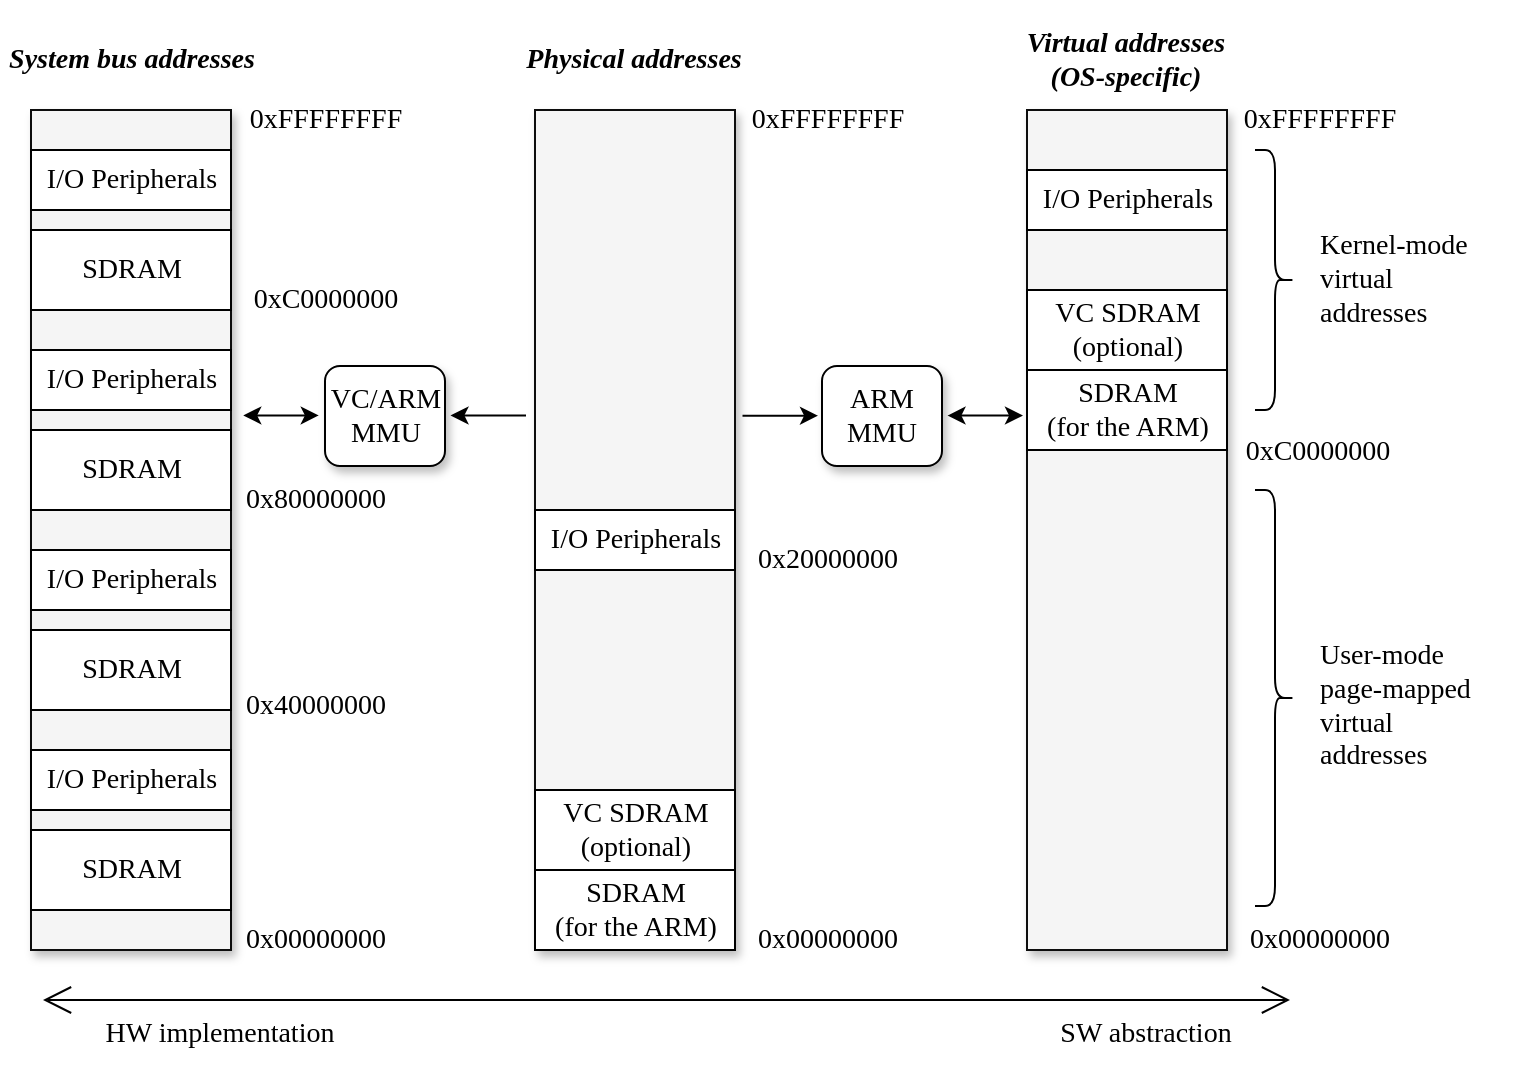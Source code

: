 <mxfile version="22.1.15" type="device">
  <diagram name="Page-1" id="rF_JisAr9NftX0KLJ7tZ">
    <mxGraphModel dx="1418" dy="828" grid="1" gridSize="10" guides="1" tooltips="1" connect="1" arrows="1" fold="1" page="1" pageScale="1" pageWidth="850" pageHeight="1100" math="0" shadow="0">
      <root>
        <mxCell id="0" />
        <mxCell id="1" parent="0" />
        <mxCell id="chbkdglr7W8zsBIJW56T-53" value="0x80000000" style="text;html=1;strokeColor=none;fillColor=none;align=center;verticalAlign=middle;whiteSpace=wrap;rounded=0;fontFamily=Computer Modern;fontSize=14;" parent="1" vertex="1">
          <mxGeometry x="180.5" y="250" width="90" height="30" as="geometry" />
        </mxCell>
        <mxCell id="chbkdglr7W8zsBIJW56T-2" value="" style="rounded=0;whiteSpace=wrap;html=1;fillColor=#f5f5f5;fontColor=#333333;strokeColor=#0D0D0D;fontFamily=Computer Modern;shadow=1;fontSize=14;" parent="1" vertex="1">
          <mxGeometry x="581.5" y="70" width="100" height="420" as="geometry" />
        </mxCell>
        <mxCell id="chbkdglr7W8zsBIJW56T-1" value="I/O Peripherals" style="rounded=0;whiteSpace=wrap;html=1;fontFamily=Computer Modern;fontSize=14;" parent="1" vertex="1">
          <mxGeometry x="581.5" y="100" width="100" height="30" as="geometry" />
        </mxCell>
        <mxCell id="chbkdglr7W8zsBIJW56T-3" value="VC SDRAM&lt;br style=&quot;font-size: 14px;&quot;&gt;(optional)" style="rounded=0;whiteSpace=wrap;html=1;fontFamily=Computer Modern;fontSize=14;" parent="1" vertex="1">
          <mxGeometry x="581.5" y="160" width="100" height="40" as="geometry" />
        </mxCell>
        <mxCell id="chbkdglr7W8zsBIJW56T-4" value="SDRAM&lt;br style=&quot;font-size: 14px;&quot;&gt;(for the ARM)" style="rounded=0;whiteSpace=wrap;html=1;fontFamily=Computer Modern;fontSize=14;" parent="1" vertex="1">
          <mxGeometry x="581.5" y="200" width="100" height="40" as="geometry" />
        </mxCell>
        <mxCell id="chbkdglr7W8zsBIJW56T-5" value="0xFFFFFFFF" style="text;html=1;strokeColor=none;fillColor=none;align=center;verticalAlign=middle;whiteSpace=wrap;rounded=0;fontFamily=Computer Modern;fontSize=14;" parent="1" vertex="1">
          <mxGeometry x="682.5" y="60" width="90" height="30" as="geometry" />
        </mxCell>
        <mxCell id="chbkdglr7W8zsBIJW56T-6" value="0x00000000" style="text;html=1;strokeColor=none;fillColor=none;align=center;verticalAlign=middle;whiteSpace=wrap;rounded=0;fontFamily=Computer Modern;fontSize=14;" parent="1" vertex="1">
          <mxGeometry x="682.5" y="470" width="90" height="30" as="geometry" />
        </mxCell>
        <mxCell id="chbkdglr7W8zsBIJW56T-11" value="" style="shape=curlyBracket;whiteSpace=wrap;html=1;rounded=1;flipH=1;labelPosition=right;verticalLabelPosition=middle;align=left;verticalAlign=middle;fontFamily=Computer Modern;fontSize=14;" parent="1" vertex="1">
          <mxGeometry x="695.5" y="260" width="20" height="208" as="geometry" />
        </mxCell>
        <mxCell id="chbkdglr7W8zsBIJW56T-12" value="User-mode &lt;br&gt;page-mapped virtual &lt;br&gt;addresses" style="text;html=1;strokeColor=none;fillColor=none;align=left;verticalAlign=middle;whiteSpace=wrap;rounded=0;fontFamily=Computer Modern;fontSize=14;" parent="1" vertex="1">
          <mxGeometry x="725.5" y="333" width="110" height="70" as="geometry" />
        </mxCell>
        <mxCell id="chbkdglr7W8zsBIJW56T-13" value="" style="shape=curlyBracket;whiteSpace=wrap;html=1;rounded=1;flipH=1;labelPosition=right;verticalLabelPosition=middle;align=left;verticalAlign=middle;fontFamily=Computer Modern;fontSize=14;" parent="1" vertex="1">
          <mxGeometry x="695.5" y="90" width="20" height="130" as="geometry" />
        </mxCell>
        <mxCell id="chbkdglr7W8zsBIJW56T-15" value="Kernel-mode &lt;br style=&quot;font-size: 14px;&quot;&gt;virtual &lt;br&gt;addresses" style="text;html=1;strokeColor=none;fillColor=none;align=left;verticalAlign=middle;whiteSpace=wrap;rounded=0;fontFamily=Computer Modern;fontSize=14;" parent="1" vertex="1">
          <mxGeometry x="725.5" y="120" width="110" height="70" as="geometry" />
        </mxCell>
        <mxCell id="chbkdglr7W8zsBIJW56T-17" value="ARM &lt;br style=&quot;font-size: 14px;&quot;&gt;MMU" style="rounded=1;whiteSpace=wrap;html=1;fontFamily=Computer Modern;shadow=1;fontSize=14;" parent="1" vertex="1">
          <mxGeometry x="479" y="198" width="60" height="50" as="geometry" />
        </mxCell>
        <mxCell id="chbkdglr7W8zsBIJW56T-19" value="" style="rounded=0;whiteSpace=wrap;html=1;fillColor=#f5f5f5;fontColor=#333333;strokeColor=#0D0D0D;fontFamily=Computer Modern;shadow=1;fontSize=14;" parent="1" vertex="1">
          <mxGeometry x="335.5" y="70" width="100" height="420" as="geometry" />
        </mxCell>
        <mxCell id="chbkdglr7W8zsBIJW56T-20" value="I/O Peripherals" style="rounded=0;whiteSpace=wrap;html=1;fontFamily=Computer Modern;fontSize=14;" parent="1" vertex="1">
          <mxGeometry x="335.5" y="270" width="100" height="30" as="geometry" />
        </mxCell>
        <mxCell id="chbkdglr7W8zsBIJW56T-21" value="VC SDRAM&lt;br style=&quot;font-size: 14px;&quot;&gt;(optional)" style="rounded=0;whiteSpace=wrap;html=1;fontFamily=Computer Modern;fontSize=14;" parent="1" vertex="1">
          <mxGeometry x="335.5" y="410" width="100" height="40" as="geometry" />
        </mxCell>
        <mxCell id="chbkdglr7W8zsBIJW56T-22" value="SDRAM&lt;br style=&quot;font-size: 14px;&quot;&gt;(for the ARM)" style="rounded=0;whiteSpace=wrap;html=1;fontFamily=Computer Modern;fontSize=14;" parent="1" vertex="1">
          <mxGeometry x="335.5" y="450" width="100" height="40" as="geometry" />
        </mxCell>
        <mxCell id="chbkdglr7W8zsBIJW56T-23" value="0xFFFFFFFF" style="text;html=1;strokeColor=none;fillColor=none;align=center;verticalAlign=middle;whiteSpace=wrap;rounded=0;fontFamily=Computer Modern;fontSize=14;" parent="1" vertex="1">
          <mxGeometry x="436.5" y="60" width="90" height="30" as="geometry" />
        </mxCell>
        <mxCell id="chbkdglr7W8zsBIJW56T-24" value="0x00000000" style="text;html=1;strokeColor=none;fillColor=none;align=center;verticalAlign=middle;whiteSpace=wrap;rounded=0;fontFamily=Computer Modern;fontSize=14;" parent="1" vertex="1">
          <mxGeometry x="436.5" y="470" width="90" height="30" as="geometry" />
        </mxCell>
        <mxCell id="chbkdglr7W8zsBIJW56T-26" value="0x20000000" style="text;html=1;strokeColor=none;fillColor=none;align=center;verticalAlign=middle;whiteSpace=wrap;rounded=0;fontFamily=Computer Modern;fontSize=14;" parent="1" vertex="1">
          <mxGeometry x="436.5" y="280" width="90" height="30" as="geometry" />
        </mxCell>
        <mxCell id="chbkdglr7W8zsBIJW56T-27" value="" style="rounded=0;whiteSpace=wrap;html=1;fillColor=#f5f5f5;fontColor=#333333;strokeColor=#0D0D0D;fontFamily=Computer Modern;shadow=1;fontSize=14;" parent="1" vertex="1">
          <mxGeometry x="83.5" y="70" width="100" height="420" as="geometry" />
        </mxCell>
        <mxCell id="chbkdglr7W8zsBIJW56T-31" value="0xFFFFFFFF" style="text;html=1;strokeColor=none;fillColor=none;align=center;verticalAlign=middle;whiteSpace=wrap;rounded=0;fontFamily=Computer Modern;fontSize=14;" parent="1" vertex="1">
          <mxGeometry x="185.5" y="60" width="90" height="30" as="geometry" />
        </mxCell>
        <mxCell id="chbkdglr7W8zsBIJW56T-32" value="0x00000000" style="text;html=1;strokeColor=none;fillColor=none;align=center;verticalAlign=middle;whiteSpace=wrap;rounded=0;fontFamily=Computer Modern;fontSize=14;" parent="1" vertex="1">
          <mxGeometry x="180.5" y="470" width="90" height="30" as="geometry" />
        </mxCell>
        <mxCell id="chbkdglr7W8zsBIJW56T-34" value="0x40000000" style="text;html=1;strokeColor=none;fillColor=none;align=center;verticalAlign=middle;whiteSpace=wrap;rounded=0;fontFamily=Computer Modern;fontSize=14;" parent="1" vertex="1">
          <mxGeometry x="180.5" y="353" width="90" height="30" as="geometry" />
        </mxCell>
        <mxCell id="chbkdglr7W8zsBIJW56T-35" value="VC/ARM &lt;br style=&quot;font-size: 14px;&quot;&gt;MMU" style="rounded=1;whiteSpace=wrap;html=1;fontFamily=Computer Modern;shadow=1;fontSize=14;" parent="1" vertex="1">
          <mxGeometry x="230.5" y="198" width="60" height="50" as="geometry" />
        </mxCell>
        <mxCell id="chbkdglr7W8zsBIJW56T-37" value="I/O Peripherals" style="rounded=0;whiteSpace=wrap;html=1;fontFamily=Computer Modern;fontSize=14;" parent="1" vertex="1">
          <mxGeometry x="83.5" y="90" width="100" height="30" as="geometry" />
        </mxCell>
        <mxCell id="chbkdglr7W8zsBIJW56T-39" value="SDRAM" style="rounded=0;whiteSpace=wrap;html=1;fontFamily=Computer Modern;fontSize=14;" parent="1" vertex="1">
          <mxGeometry x="83.5" y="130" width="100" height="40" as="geometry" />
        </mxCell>
        <mxCell id="chbkdglr7W8zsBIJW56T-45" value="I/O Peripherals" style="rounded=0;whiteSpace=wrap;html=1;fontFamily=Computer Modern;fontSize=14;" parent="1" vertex="1">
          <mxGeometry x="83.5" y="190" width="100" height="30" as="geometry" />
        </mxCell>
        <mxCell id="chbkdglr7W8zsBIJW56T-46" value="SDRAM" style="rounded=0;whiteSpace=wrap;html=1;fontFamily=Computer Modern;fontSize=14;" parent="1" vertex="1">
          <mxGeometry x="83.5" y="230" width="100" height="40" as="geometry" />
        </mxCell>
        <mxCell id="chbkdglr7W8zsBIJW56T-47" value="I/O Peripherals" style="rounded=0;whiteSpace=wrap;html=1;fontFamily=Computer Modern;fontSize=14;" parent="1" vertex="1">
          <mxGeometry x="83.5" y="290" width="100" height="30" as="geometry" />
        </mxCell>
        <mxCell id="chbkdglr7W8zsBIJW56T-48" value="SDRAM" style="rounded=0;whiteSpace=wrap;html=1;fontFamily=Computer Modern;fontSize=14;" parent="1" vertex="1">
          <mxGeometry x="83.5" y="330" width="100" height="40" as="geometry" />
        </mxCell>
        <mxCell id="chbkdglr7W8zsBIJW56T-49" value="I/O Peripherals" style="rounded=0;whiteSpace=wrap;html=1;fontFamily=Computer Modern;fontSize=14;" parent="1" vertex="1">
          <mxGeometry x="83.5" y="390" width="100" height="30" as="geometry" />
        </mxCell>
        <mxCell id="chbkdglr7W8zsBIJW56T-50" value="SDRAM" style="rounded=0;whiteSpace=wrap;html=1;fontFamily=Computer Modern;fontSize=14;" parent="1" vertex="1">
          <mxGeometry x="83.5" y="430" width="100" height="40" as="geometry" />
        </mxCell>
        <mxCell id="chbkdglr7W8zsBIJW56T-54" value="0xC0000000" style="text;html=1;strokeColor=none;fillColor=none;align=center;verticalAlign=middle;whiteSpace=wrap;rounded=0;fontFamily=Computer Modern;fontSize=14;" parent="1" vertex="1">
          <mxGeometry x="185.5" y="150" width="90" height="30" as="geometry" />
        </mxCell>
        <mxCell id="chbkdglr7W8zsBIJW56T-55" value="System bus addresses" style="text;html=1;strokeColor=none;fillColor=none;align=center;verticalAlign=middle;whiteSpace=wrap;rounded=0;fontFamily=Computer Modern;fontStyle=3;fontSize=14;" parent="1" vertex="1">
          <mxGeometry x="68.5" y="30" width="130" height="30" as="geometry" />
        </mxCell>
        <mxCell id="chbkdglr7W8zsBIJW56T-56" value="Physical addresses" style="text;html=1;strokeColor=none;fillColor=none;align=center;verticalAlign=middle;whiteSpace=wrap;rounded=0;fontFamily=Computer Modern;fontStyle=3;fontSize=14;" parent="1" vertex="1">
          <mxGeometry x="326.38" y="30" width="118.25" height="30" as="geometry" />
        </mxCell>
        <mxCell id="chbkdglr7W8zsBIJW56T-57" value="Virtual addresses&lt;br&gt;(OS-specific)" style="text;html=1;strokeColor=none;fillColor=none;align=center;verticalAlign=middle;whiteSpace=wrap;rounded=0;fontFamily=Computer Modern;fontStyle=3;fontSize=14;" parent="1" vertex="1">
          <mxGeometry x="575.32" y="15" width="112.37" height="60" as="geometry" />
        </mxCell>
        <mxCell id="chbkdglr7W8zsBIJW56T-59" value="" style="endArrow=classic;startArrow=classic;html=1;rounded=0;fontSize=14;" parent="1" edge="1">
          <mxGeometry width="50" height="50" relative="1" as="geometry">
            <mxPoint x="541.75" y="222.79" as="sourcePoint" />
            <mxPoint x="579.5" y="222.79" as="targetPoint" />
          </mxGeometry>
        </mxCell>
        <mxCell id="chbkdglr7W8zsBIJW56T-60" value="" style="endArrow=classic;startArrow=none;html=1;rounded=0;startFill=0;fontSize=14;" parent="1" edge="1">
          <mxGeometry width="50" height="50" relative="1" as="geometry">
            <mxPoint x="439.25" y="222.83" as="sourcePoint" />
            <mxPoint x="477" y="222.83" as="targetPoint" />
          </mxGeometry>
        </mxCell>
        <mxCell id="chbkdglr7W8zsBIJW56T-62" value="" style="endArrow=classic;startArrow=classic;html=1;rounded=0;fontSize=14;" parent="1" edge="1">
          <mxGeometry width="50" height="50" relative="1" as="geometry">
            <mxPoint x="189.63" y="222.71" as="sourcePoint" />
            <mxPoint x="227.38" y="222.71" as="targetPoint" />
          </mxGeometry>
        </mxCell>
        <mxCell id="chbkdglr7W8zsBIJW56T-64" value="" style="endArrow=none;startArrow=classic;html=1;rounded=0;endFill=0;fontSize=14;" parent="1" edge="1">
          <mxGeometry width="50" height="50" relative="1" as="geometry">
            <mxPoint x="293.25" y="222.71" as="sourcePoint" />
            <mxPoint x="331" y="222.71" as="targetPoint" />
          </mxGeometry>
        </mxCell>
        <mxCell id="chbkdglr7W8zsBIJW56T-65" value="0xC0000000" style="text;html=1;strokeColor=none;fillColor=none;align=center;verticalAlign=middle;whiteSpace=wrap;rounded=0;fontFamily=Computer Modern;fontSize=14;" parent="1" vertex="1">
          <mxGeometry x="681.5" y="226" width="90" height="30" as="geometry" />
        </mxCell>
        <mxCell id="chbkdglr7W8zsBIJW56T-69" value="" style="endArrow=open;endFill=1;endSize=12;html=1;rounded=0;" parent="1" edge="1">
          <mxGeometry width="160" relative="1" as="geometry">
            <mxPoint x="409.5" y="515" as="sourcePoint" />
            <mxPoint x="713" y="515" as="targetPoint" />
          </mxGeometry>
        </mxCell>
        <mxCell id="chbkdglr7W8zsBIJW56T-70" value="SW abstraction" style="text;html=1;strokeColor=none;fillColor=none;align=center;verticalAlign=middle;whiteSpace=wrap;rounded=0;fontFamily=Computer Modern;fontSize=14;" parent="1" vertex="1">
          <mxGeometry x="596" y="517" width="90" height="30" as="geometry" />
        </mxCell>
        <mxCell id="chbkdglr7W8zsBIJW56T-71" value="" style="endArrow=open;endFill=1;endSize=12;html=1;rounded=0;" parent="1" edge="1">
          <mxGeometry width="160" relative="1" as="geometry">
            <mxPoint x="409.5" y="515" as="sourcePoint" />
            <mxPoint x="89.5" y="515" as="targetPoint" />
          </mxGeometry>
        </mxCell>
        <mxCell id="chbkdglr7W8zsBIJW56T-72" value="HW implementation" style="text;html=1;strokeColor=none;fillColor=none;align=center;verticalAlign=middle;whiteSpace=wrap;rounded=0;fontFamily=Computer Modern;fontSize=14;" parent="1" vertex="1">
          <mxGeometry x="117" y="517" width="121.5" height="30" as="geometry" />
        </mxCell>
      </root>
    </mxGraphModel>
  </diagram>
</mxfile>
